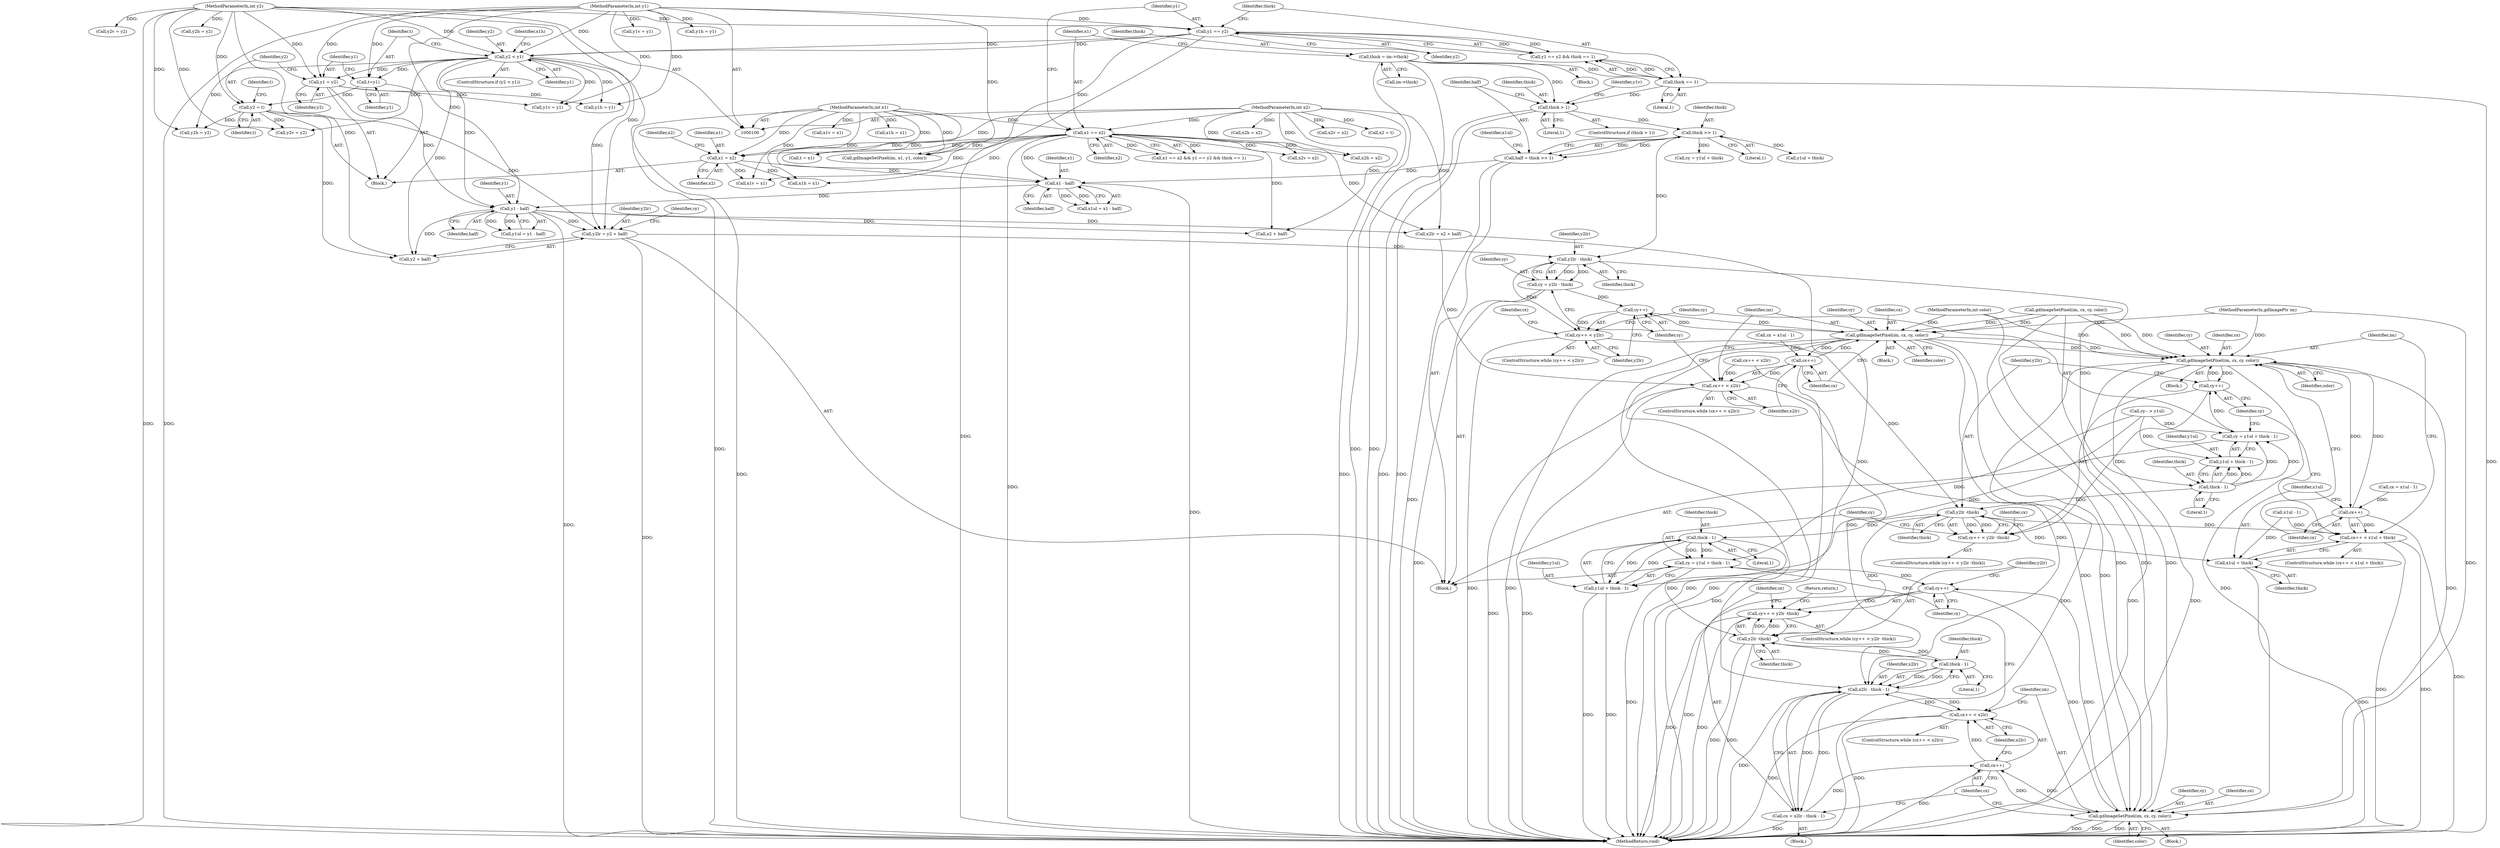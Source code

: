 digraph "0_php-src_c395c6e5d7e8df37a21265ff76e48fe75ceb5ae6?w=1_5@integer" {
"1000245" [label="(Call,y2lr = y2 + half)"];
"1000105" [label="(MethodParameterIn,int y2)"];
"1000177" [label="(Call,y2 = t)"];
"1000171" [label="(Call,t=y1)"];
"1000167" [label="(Call,y2 < y1)"];
"1000153" [label="(Call,y1 == y2)"];
"1000103" [label="(MethodParameterIn,int y1)"];
"1000237" [label="(Call,y1 - half)"];
"1000174" [label="(Call,y1 = y2)"];
"1000232" [label="(Call,x1 - half)"];
"1000102" [label="(MethodParameterIn,int x1)"];
"1000183" [label="(Call,x1 = x2)"];
"1000149" [label="(Call,x1 == x2)"];
"1000104" [label="(MethodParameterIn,int x2)"];
"1000225" [label="(Call,half = thick >> 1)"];
"1000227" [label="(Call,thick >> 1)"];
"1000214" [label="(Call,thick > 1)"];
"1000141" [label="(Call,thick = im->thick)"];
"1000156" [label="(Call,thick == 1)"];
"1000279" [label="(Call,y2lr - thick)"];
"1000277" [label="(Call,cy = y2lr - thick)"];
"1000284" [label="(Call,cy++)"];
"1000283" [label="(Call,cy++ < y2lr)"];
"1000315" [label="(Call,y2lr -thick)"];
"1000312" [label="(Call,cy++ < y2lr -thick)"];
"1000325" [label="(Call,cx++ < x1ul + thick)"];
"1000328" [label="(Call,x1ul + thick)"];
"1000341" [label="(Call,thick - 1)"];
"1000337" [label="(Call,cy = y1ul + thick - 1)"];
"1000346" [label="(Call,cy++)"];
"1000345" [label="(Call,cy++ < y2lr -thick)"];
"1000365" [label="(Call,gdImageSetPixel(im, cx, cy, color))"];
"1000361" [label="(Call,cx++)"];
"1000360" [label="(Call,cx++ < x2lr)"];
"1000354" [label="(Call,x2lr - thick - 1)"];
"1000352" [label="(Call,cx = x2lr - thick - 1)"];
"1000339" [label="(Call,y1ul + thick - 1)"];
"1000348" [label="(Call,y2lr -thick)"];
"1000356" [label="(Call,thick - 1)"];
"1000299" [label="(Call,gdImageSetPixel(im, cx, cy, color))"];
"1000295" [label="(Call,cx++)"];
"1000294" [label="(Call,cx++ < x2lr)"];
"1000332" [label="(Call,gdImageSetPixel(im, cx, cy, color))"];
"1000313" [label="(Call,cy++)"];
"1000326" [label="(Call,cx++)"];
"1000308" [label="(Call,thick - 1)"];
"1000304" [label="(Call,cy = y1ul + thick - 1)"];
"1000306" [label="(Call,y1ul + thick - 1)"];
"1000204" [label="(Call,x2v = x2)"];
"1000335" [label="(Identifier,cy)"];
"1000170" [label="(Block,)"];
"1000296" [label="(Identifier,cx)"];
"1000217" [label="(Block,)"];
"1000149" [label="(Call,x1 == x2)"];
"1000284" [label="(Call,cy++)"];
"1000343" [label="(Literal,1)"];
"1000153" [label="(Call,y1 == y2)"];
"1000180" [label="(Call,t = x1)"];
"1000297" [label="(Identifier,x2lr)"];
"1000198" [label="(Call,y1v = y1)"];
"1000176" [label="(Identifier,y2)"];
"1000316" [label="(Identifier,y2lr)"];
"1000337" [label="(Call,cy = y1ul + thick - 1)"];
"1000304" [label="(Call,cy = y1ul + thick - 1)"];
"1000150" [label="(Identifier,x1)"];
"1000228" [label="(Identifier,thick)"];
"1000362" [label="(Identifier,cx)"];
"1000347" [label="(Identifier,cy)"];
"1000154" [label="(Identifier,y1)"];
"1000181" [label="(Identifier,t)"];
"1000190" [label="(Identifier,x1h)"];
"1000350" [label="(Identifier,thick)"];
"1000151" [label="(Identifier,x2)"];
"1000319" [label="(Call,cx = x1ul - 1)"];
"1000340" [label="(Identifier,y1ul)"];
"1000299" [label="(Call,gdImageSetPixel(im, cx, cy, color))"];
"1000256" [label="(Call,cy-- > y1ul)"];
"1000237" [label="(Call,y1 - half)"];
"1000278" [label="(Identifier,cy)"];
"1000121" [label="(Call,y1v = y1)"];
"1000313" [label="(Call,cy++)"];
"1000369" [label="(Identifier,color)"];
"1000285" [label="(Identifier,cy)"];
"1000133" [label="(Call,y2h = y2)"];
"1000102" [label="(MethodParameterIn,int x1)"];
"1000213" [label="(ControlStructure,if (thick > 1))"];
"1000137" [label="(Call,y2v = y2)"];
"1000358" [label="(Literal,1)"];
"1000238" [label="(Identifier,y1)"];
"1000227" [label="(Call,thick >> 1)"];
"1000311" [label="(ControlStructure,while (cy++ < y2lr -thick))"];
"1000239" [label="(Identifier,half)"];
"1000356" [label="(Call,thick - 1)"];
"1000183" [label="(Call,x1 = x2)"];
"1000141" [label="(Call,thick = im->thick)"];
"1000251" [label="(Identifier,cy)"];
"1000315" [label="(Call,y2lr -thick)"];
"1000328" [label="(Call,x1ul + thick)"];
"1000367" [label="(Identifier,cx)"];
"1000354" [label="(Call,x2lr - thick - 1)"];
"1000216" [label="(Literal,1)"];
"1000289" [label="(Identifier,cx)"];
"1000336" [label="(Identifier,color)"];
"1000156" [label="(Call,thick == 1)"];
"1000177" [label="(Call,y2 = t)"];
"1000314" [label="(Identifier,cy)"];
"1000306" [label="(Call,y1ul + thick - 1)"];
"1000365" [label="(Call,gdImageSetPixel(im, cx, cy, color))"];
"1000293" [label="(ControlStructure,while (cx++ < x2lr))"];
"1000334" [label="(Identifier,cx)"];
"1000267" [label="(Call,cx++ < x2lr)"];
"1000346" [label="(Call,cy++)"];
"1000207" [label="(Call,y2h = y2)"];
"1000277" [label="(Call,cy = y2lr - thick)"];
"1000167" [label="(Call,y2 < y1)"];
"1000345" [label="(Call,cy++ < y2lr -thick)"];
"1000333" [label="(Identifier,im)"];
"1000295" [label="(Call,cx++)"];
"1000192" [label="(Call,x1v = x1)"];
"1000226" [label="(Identifier,half)"];
"1000185" [label="(Identifier,x2)"];
"1000325" [label="(Call,cx++ < x1ul + thick)"];
"1000242" [label="(Call,x2 + half)"];
"1000320" [label="(Identifier,cx)"];
"1000283" [label="(Call,cy++ < y2lr)"];
"1000332" [label="(Call,gdImageSetPixel(im, cx, cy, color))"];
"1000338" [label="(Identifier,cy)"];
"1000352" [label="(Call,cx = x2lr - thick - 1)"];
"1000329" [label="(Identifier,x1ul)"];
"1000331" [label="(Block,)"];
"1000171" [label="(Call,t=y1)"];
"1000230" [label="(Call,x1ul = x1 - half)"];
"1000215" [label="(Identifier,thick)"];
"1000101" [label="(MethodParameterIn,gdImagePtr im)"];
"1000305" [label="(Identifier,cy)"];
"1000175" [label="(Identifier,y1)"];
"1000247" [label="(Call,y2 + half)"];
"1000166" [label="(ControlStructure,if (y2 < y1))"];
"1000364" [label="(Block,)"];
"1000327" [label="(Identifier,cx)"];
"1000246" [label="(Identifier,y2lr)"];
"1000174" [label="(Call,y1 = y2)"];
"1000225" [label="(Call,half = thick >> 1)"];
"1000125" [label="(Call,x2h = x2)"];
"1000160" [label="(Call,gdImageSetPixel(im, x1, y1, color))"];
"1000302" [label="(Identifier,cy)"];
"1000195" [label="(Call,y1h = y1)"];
"1000234" [label="(Identifier,half)"];
"1000342" [label="(Identifier,thick)"];
"1000361" [label="(Call,cx++)"];
"1000303" [label="(Identifier,color)"];
"1000339" [label="(Call,y1ul + thick - 1)"];
"1000351" [label="(Block,)"];
"1000279" [label="(Call,y2lr - thick)"];
"1000179" [label="(Identifier,t)"];
"1000250" [label="(Call,cy = y1ul + thick)"];
"1000310" [label="(Literal,1)"];
"1000355" [label="(Identifier,x2lr)"];
"1000189" [label="(Call,x1h = x1)"];
"1000214" [label="(Call,thick > 1)"];
"1000280" [label="(Identifier,y2lr)"];
"1000312" [label="(Call,cy++ < y2lr -thick)"];
"1000240" [label="(Call,x2lr = x2 + half)"];
"1000330" [label="(Identifier,thick)"];
"1000129" [label="(Call,x2v = x2)"];
"1000281" [label="(Identifier,thick)"];
"1000109" [label="(Call,x1h = x1)"];
"1000187" [label="(Identifier,x2)"];
"1000148" [label="(Call,x1 == x2 && y1 == y2 && thick == 1)"];
"1000184" [label="(Identifier,x1)"];
"1000113" [label="(Call,x1v = x1)"];
"1000231" [label="(Identifier,x1ul)"];
"1000309" [label="(Identifier,thick)"];
"1000117" [label="(Call,y1h = y1)"];
"1000142" [label="(Identifier,thick)"];
"1000288" [label="(Call,cx = x1ul - 1)"];
"1000169" [label="(Identifier,y1)"];
"1000374" [label="(Identifier,y1v)"];
"1000368" [label="(Identifier,cy)"];
"1000233" [label="(Identifier,x1)"];
"1000341" [label="(Call,thick - 1)"];
"1000301" [label="(Identifier,cx)"];
"1000307" [label="(Identifier,y1ul)"];
"1000143" [label="(Call,im->thick)"];
"1000360" [label="(Call,cx++ < x2lr)"];
"1000321" [label="(Call,x1ul - 1)"];
"1000282" [label="(ControlStructure,while (cy++ < y2lr))"];
"1000294" [label="(Call,cx++ < x2lr)"];
"1000349" [label="(Identifier,y2lr)"];
"1000235" [label="(Call,y1ul = y1 - half)"];
"1000186" [label="(Call,x2 = t)"];
"1000105" [label="(MethodParameterIn,int y2)"];
"1000107" [label="(Block,)"];
"1000232" [label="(Call,x1 - half)"];
"1000359" [label="(ControlStructure,while (cx++ < x2lr))"];
"1000348" [label="(Call,y2lr -thick)"];
"1000210" [label="(Call,y2v = y2)"];
"1000104" [label="(MethodParameterIn,int x2)"];
"1000229" [label="(Literal,1)"];
"1000155" [label="(Identifier,y2)"];
"1000286" [label="(Identifier,y2lr)"];
"1000366" [label="(Identifier,im)"];
"1000357" [label="(Identifier,thick)"];
"1000201" [label="(Call,x2h = x2)"];
"1000173" [label="(Identifier,y1)"];
"1000245" [label="(Call,y2lr = y2 + half)"];
"1000157" [label="(Identifier,thick)"];
"1000353" [label="(Identifier,cx)"];
"1000272" [label="(Call,gdImageSetPixel(im, cx, cy, color))"];
"1000300" [label="(Identifier,im)"];
"1000158" [label="(Literal,1)"];
"1000298" [label="(Block,)"];
"1000152" [label="(Call,y1 == y2 && thick == 1)"];
"1000317" [label="(Identifier,thick)"];
"1000106" [label="(MethodParameterIn,int color)"];
"1000370" [label="(Return,return;)"];
"1000363" [label="(Identifier,x2lr)"];
"1000103" [label="(MethodParameterIn,int y1)"];
"1000308" [label="(Call,thick - 1)"];
"1000344" [label="(ControlStructure,while (cy++ < y2lr -thick))"];
"1000178" [label="(Identifier,y2)"];
"1000411" [label="(MethodReturn,void)"];
"1000252" [label="(Call,y1ul + thick)"];
"1000324" [label="(ControlStructure,while (cx++ < x1ul + thick))"];
"1000168" [label="(Identifier,y2)"];
"1000172" [label="(Identifier,t)"];
"1000326" [label="(Call,cx++)"];
"1000245" -> "1000217"  [label="AST: "];
"1000245" -> "1000247"  [label="CFG: "];
"1000246" -> "1000245"  [label="AST: "];
"1000247" -> "1000245"  [label="AST: "];
"1000251" -> "1000245"  [label="CFG: "];
"1000245" -> "1000411"  [label="DDG: "];
"1000105" -> "1000245"  [label="DDG: "];
"1000177" -> "1000245"  [label="DDG: "];
"1000167" -> "1000245"  [label="DDG: "];
"1000237" -> "1000245"  [label="DDG: "];
"1000245" -> "1000279"  [label="DDG: "];
"1000105" -> "1000100"  [label="AST: "];
"1000105" -> "1000411"  [label="DDG: "];
"1000105" -> "1000133"  [label="DDG: "];
"1000105" -> "1000137"  [label="DDG: "];
"1000105" -> "1000153"  [label="DDG: "];
"1000105" -> "1000167"  [label="DDG: "];
"1000105" -> "1000174"  [label="DDG: "];
"1000105" -> "1000177"  [label="DDG: "];
"1000105" -> "1000207"  [label="DDG: "];
"1000105" -> "1000210"  [label="DDG: "];
"1000105" -> "1000247"  [label="DDG: "];
"1000177" -> "1000170"  [label="AST: "];
"1000177" -> "1000179"  [label="CFG: "];
"1000178" -> "1000177"  [label="AST: "];
"1000179" -> "1000177"  [label="AST: "];
"1000181" -> "1000177"  [label="CFG: "];
"1000171" -> "1000177"  [label="DDG: "];
"1000177" -> "1000207"  [label="DDG: "];
"1000177" -> "1000210"  [label="DDG: "];
"1000177" -> "1000247"  [label="DDG: "];
"1000171" -> "1000170"  [label="AST: "];
"1000171" -> "1000173"  [label="CFG: "];
"1000172" -> "1000171"  [label="AST: "];
"1000173" -> "1000171"  [label="AST: "];
"1000175" -> "1000171"  [label="CFG: "];
"1000167" -> "1000171"  [label="DDG: "];
"1000103" -> "1000171"  [label="DDG: "];
"1000167" -> "1000166"  [label="AST: "];
"1000167" -> "1000169"  [label="CFG: "];
"1000168" -> "1000167"  [label="AST: "];
"1000169" -> "1000167"  [label="AST: "];
"1000172" -> "1000167"  [label="CFG: "];
"1000190" -> "1000167"  [label="CFG: "];
"1000167" -> "1000411"  [label="DDG: "];
"1000153" -> "1000167"  [label="DDG: "];
"1000153" -> "1000167"  [label="DDG: "];
"1000103" -> "1000167"  [label="DDG: "];
"1000167" -> "1000174"  [label="DDG: "];
"1000167" -> "1000195"  [label="DDG: "];
"1000167" -> "1000198"  [label="DDG: "];
"1000167" -> "1000207"  [label="DDG: "];
"1000167" -> "1000210"  [label="DDG: "];
"1000167" -> "1000237"  [label="DDG: "];
"1000167" -> "1000247"  [label="DDG: "];
"1000153" -> "1000152"  [label="AST: "];
"1000153" -> "1000155"  [label="CFG: "];
"1000154" -> "1000153"  [label="AST: "];
"1000155" -> "1000153"  [label="AST: "];
"1000157" -> "1000153"  [label="CFG: "];
"1000152" -> "1000153"  [label="CFG: "];
"1000153" -> "1000411"  [label="DDG: "];
"1000153" -> "1000152"  [label="DDG: "];
"1000153" -> "1000152"  [label="DDG: "];
"1000103" -> "1000153"  [label="DDG: "];
"1000153" -> "1000160"  [label="DDG: "];
"1000103" -> "1000100"  [label="AST: "];
"1000103" -> "1000411"  [label="DDG: "];
"1000103" -> "1000117"  [label="DDG: "];
"1000103" -> "1000121"  [label="DDG: "];
"1000103" -> "1000160"  [label="DDG: "];
"1000103" -> "1000174"  [label="DDG: "];
"1000103" -> "1000195"  [label="DDG: "];
"1000103" -> "1000198"  [label="DDG: "];
"1000103" -> "1000237"  [label="DDG: "];
"1000237" -> "1000235"  [label="AST: "];
"1000237" -> "1000239"  [label="CFG: "];
"1000238" -> "1000237"  [label="AST: "];
"1000239" -> "1000237"  [label="AST: "];
"1000235" -> "1000237"  [label="CFG: "];
"1000237" -> "1000411"  [label="DDG: "];
"1000237" -> "1000235"  [label="DDG: "];
"1000237" -> "1000235"  [label="DDG: "];
"1000174" -> "1000237"  [label="DDG: "];
"1000232" -> "1000237"  [label="DDG: "];
"1000237" -> "1000240"  [label="DDG: "];
"1000237" -> "1000242"  [label="DDG: "];
"1000237" -> "1000247"  [label="DDG: "];
"1000174" -> "1000170"  [label="AST: "];
"1000174" -> "1000176"  [label="CFG: "];
"1000175" -> "1000174"  [label="AST: "];
"1000176" -> "1000174"  [label="AST: "];
"1000178" -> "1000174"  [label="CFG: "];
"1000174" -> "1000195"  [label="DDG: "];
"1000174" -> "1000198"  [label="DDG: "];
"1000232" -> "1000230"  [label="AST: "];
"1000232" -> "1000234"  [label="CFG: "];
"1000233" -> "1000232"  [label="AST: "];
"1000234" -> "1000232"  [label="AST: "];
"1000230" -> "1000232"  [label="CFG: "];
"1000232" -> "1000411"  [label="DDG: "];
"1000232" -> "1000230"  [label="DDG: "];
"1000232" -> "1000230"  [label="DDG: "];
"1000102" -> "1000232"  [label="DDG: "];
"1000183" -> "1000232"  [label="DDG: "];
"1000149" -> "1000232"  [label="DDG: "];
"1000225" -> "1000232"  [label="DDG: "];
"1000102" -> "1000100"  [label="AST: "];
"1000102" -> "1000411"  [label="DDG: "];
"1000102" -> "1000109"  [label="DDG: "];
"1000102" -> "1000113"  [label="DDG: "];
"1000102" -> "1000149"  [label="DDG: "];
"1000102" -> "1000160"  [label="DDG: "];
"1000102" -> "1000180"  [label="DDG: "];
"1000102" -> "1000183"  [label="DDG: "];
"1000102" -> "1000189"  [label="DDG: "];
"1000102" -> "1000192"  [label="DDG: "];
"1000183" -> "1000170"  [label="AST: "];
"1000183" -> "1000185"  [label="CFG: "];
"1000184" -> "1000183"  [label="AST: "];
"1000185" -> "1000183"  [label="AST: "];
"1000187" -> "1000183"  [label="CFG: "];
"1000149" -> "1000183"  [label="DDG: "];
"1000104" -> "1000183"  [label="DDG: "];
"1000183" -> "1000189"  [label="DDG: "];
"1000183" -> "1000192"  [label="DDG: "];
"1000149" -> "1000148"  [label="AST: "];
"1000149" -> "1000151"  [label="CFG: "];
"1000150" -> "1000149"  [label="AST: "];
"1000151" -> "1000149"  [label="AST: "];
"1000154" -> "1000149"  [label="CFG: "];
"1000148" -> "1000149"  [label="CFG: "];
"1000149" -> "1000411"  [label="DDG: "];
"1000149" -> "1000148"  [label="DDG: "];
"1000149" -> "1000148"  [label="DDG: "];
"1000104" -> "1000149"  [label="DDG: "];
"1000149" -> "1000160"  [label="DDG: "];
"1000149" -> "1000180"  [label="DDG: "];
"1000149" -> "1000189"  [label="DDG: "];
"1000149" -> "1000192"  [label="DDG: "];
"1000149" -> "1000201"  [label="DDG: "];
"1000149" -> "1000204"  [label="DDG: "];
"1000149" -> "1000240"  [label="DDG: "];
"1000149" -> "1000242"  [label="DDG: "];
"1000104" -> "1000100"  [label="AST: "];
"1000104" -> "1000411"  [label="DDG: "];
"1000104" -> "1000125"  [label="DDG: "];
"1000104" -> "1000129"  [label="DDG: "];
"1000104" -> "1000186"  [label="DDG: "];
"1000104" -> "1000201"  [label="DDG: "];
"1000104" -> "1000204"  [label="DDG: "];
"1000104" -> "1000240"  [label="DDG: "];
"1000104" -> "1000242"  [label="DDG: "];
"1000225" -> "1000217"  [label="AST: "];
"1000225" -> "1000227"  [label="CFG: "];
"1000226" -> "1000225"  [label="AST: "];
"1000227" -> "1000225"  [label="AST: "];
"1000231" -> "1000225"  [label="CFG: "];
"1000225" -> "1000411"  [label="DDG: "];
"1000227" -> "1000225"  [label="DDG: "];
"1000227" -> "1000225"  [label="DDG: "];
"1000227" -> "1000229"  [label="CFG: "];
"1000228" -> "1000227"  [label="AST: "];
"1000229" -> "1000227"  [label="AST: "];
"1000214" -> "1000227"  [label="DDG: "];
"1000227" -> "1000250"  [label="DDG: "];
"1000227" -> "1000252"  [label="DDG: "];
"1000227" -> "1000279"  [label="DDG: "];
"1000214" -> "1000213"  [label="AST: "];
"1000214" -> "1000216"  [label="CFG: "];
"1000215" -> "1000214"  [label="AST: "];
"1000216" -> "1000214"  [label="AST: "];
"1000226" -> "1000214"  [label="CFG: "];
"1000374" -> "1000214"  [label="CFG: "];
"1000214" -> "1000411"  [label="DDG: "];
"1000214" -> "1000411"  [label="DDG: "];
"1000141" -> "1000214"  [label="DDG: "];
"1000156" -> "1000214"  [label="DDG: "];
"1000141" -> "1000107"  [label="AST: "];
"1000141" -> "1000143"  [label="CFG: "];
"1000142" -> "1000141"  [label="AST: "];
"1000143" -> "1000141"  [label="AST: "];
"1000150" -> "1000141"  [label="CFG: "];
"1000141" -> "1000411"  [label="DDG: "];
"1000141" -> "1000411"  [label="DDG: "];
"1000141" -> "1000156"  [label="DDG: "];
"1000156" -> "1000152"  [label="AST: "];
"1000156" -> "1000158"  [label="CFG: "];
"1000157" -> "1000156"  [label="AST: "];
"1000158" -> "1000156"  [label="AST: "];
"1000152" -> "1000156"  [label="CFG: "];
"1000156" -> "1000411"  [label="DDG: "];
"1000156" -> "1000152"  [label="DDG: "];
"1000156" -> "1000152"  [label="DDG: "];
"1000279" -> "1000277"  [label="AST: "];
"1000279" -> "1000281"  [label="CFG: "];
"1000280" -> "1000279"  [label="AST: "];
"1000281" -> "1000279"  [label="AST: "];
"1000277" -> "1000279"  [label="CFG: "];
"1000279" -> "1000277"  [label="DDG: "];
"1000279" -> "1000277"  [label="DDG: "];
"1000279" -> "1000283"  [label="DDG: "];
"1000279" -> "1000308"  [label="DDG: "];
"1000277" -> "1000217"  [label="AST: "];
"1000278" -> "1000277"  [label="AST: "];
"1000285" -> "1000277"  [label="CFG: "];
"1000277" -> "1000411"  [label="DDG: "];
"1000277" -> "1000284"  [label="DDG: "];
"1000284" -> "1000283"  [label="AST: "];
"1000284" -> "1000285"  [label="CFG: "];
"1000285" -> "1000284"  [label="AST: "];
"1000286" -> "1000284"  [label="CFG: "];
"1000284" -> "1000283"  [label="DDG: "];
"1000299" -> "1000284"  [label="DDG: "];
"1000284" -> "1000299"  [label="DDG: "];
"1000283" -> "1000282"  [label="AST: "];
"1000283" -> "1000286"  [label="CFG: "];
"1000286" -> "1000283"  [label="AST: "];
"1000289" -> "1000283"  [label="CFG: "];
"1000305" -> "1000283"  [label="CFG: "];
"1000283" -> "1000411"  [label="DDG: "];
"1000283" -> "1000315"  [label="DDG: "];
"1000315" -> "1000312"  [label="AST: "];
"1000315" -> "1000317"  [label="CFG: "];
"1000316" -> "1000315"  [label="AST: "];
"1000317" -> "1000315"  [label="AST: "];
"1000312" -> "1000315"  [label="CFG: "];
"1000315" -> "1000312"  [label="DDG: "];
"1000315" -> "1000312"  [label="DDG: "];
"1000308" -> "1000315"  [label="DDG: "];
"1000315" -> "1000325"  [label="DDG: "];
"1000315" -> "1000328"  [label="DDG: "];
"1000315" -> "1000341"  [label="DDG: "];
"1000315" -> "1000348"  [label="DDG: "];
"1000312" -> "1000311"  [label="AST: "];
"1000313" -> "1000312"  [label="AST: "];
"1000320" -> "1000312"  [label="CFG: "];
"1000338" -> "1000312"  [label="CFG: "];
"1000313" -> "1000312"  [label="DDG: "];
"1000325" -> "1000324"  [label="AST: "];
"1000325" -> "1000328"  [label="CFG: "];
"1000326" -> "1000325"  [label="AST: "];
"1000328" -> "1000325"  [label="AST: "];
"1000314" -> "1000325"  [label="CFG: "];
"1000333" -> "1000325"  [label="CFG: "];
"1000325" -> "1000411"  [label="DDG: "];
"1000325" -> "1000411"  [label="DDG: "];
"1000326" -> "1000325"  [label="DDG: "];
"1000321" -> "1000325"  [label="DDG: "];
"1000328" -> "1000330"  [label="CFG: "];
"1000329" -> "1000328"  [label="AST: "];
"1000330" -> "1000328"  [label="AST: "];
"1000328" -> "1000411"  [label="DDG: "];
"1000321" -> "1000328"  [label="DDG: "];
"1000341" -> "1000339"  [label="AST: "];
"1000341" -> "1000343"  [label="CFG: "];
"1000342" -> "1000341"  [label="AST: "];
"1000343" -> "1000341"  [label="AST: "];
"1000339" -> "1000341"  [label="CFG: "];
"1000341" -> "1000337"  [label="DDG: "];
"1000341" -> "1000337"  [label="DDG: "];
"1000341" -> "1000339"  [label="DDG: "];
"1000341" -> "1000339"  [label="DDG: "];
"1000341" -> "1000348"  [label="DDG: "];
"1000337" -> "1000217"  [label="AST: "];
"1000337" -> "1000339"  [label="CFG: "];
"1000338" -> "1000337"  [label="AST: "];
"1000339" -> "1000337"  [label="AST: "];
"1000347" -> "1000337"  [label="CFG: "];
"1000337" -> "1000411"  [label="DDG: "];
"1000256" -> "1000337"  [label="DDG: "];
"1000337" -> "1000346"  [label="DDG: "];
"1000346" -> "1000345"  [label="AST: "];
"1000346" -> "1000347"  [label="CFG: "];
"1000347" -> "1000346"  [label="AST: "];
"1000349" -> "1000346"  [label="CFG: "];
"1000346" -> "1000411"  [label="DDG: "];
"1000346" -> "1000345"  [label="DDG: "];
"1000365" -> "1000346"  [label="DDG: "];
"1000346" -> "1000365"  [label="DDG: "];
"1000345" -> "1000344"  [label="AST: "];
"1000345" -> "1000348"  [label="CFG: "];
"1000348" -> "1000345"  [label="AST: "];
"1000353" -> "1000345"  [label="CFG: "];
"1000370" -> "1000345"  [label="CFG: "];
"1000345" -> "1000411"  [label="DDG: "];
"1000345" -> "1000411"  [label="DDG: "];
"1000348" -> "1000345"  [label="DDG: "];
"1000348" -> "1000345"  [label="DDG: "];
"1000365" -> "1000364"  [label="AST: "];
"1000365" -> "1000369"  [label="CFG: "];
"1000366" -> "1000365"  [label="AST: "];
"1000367" -> "1000365"  [label="AST: "];
"1000368" -> "1000365"  [label="AST: "];
"1000369" -> "1000365"  [label="AST: "];
"1000362" -> "1000365"  [label="CFG: "];
"1000365" -> "1000411"  [label="DDG: "];
"1000365" -> "1000411"  [label="DDG: "];
"1000365" -> "1000411"  [label="DDG: "];
"1000365" -> "1000361"  [label="DDG: "];
"1000332" -> "1000365"  [label="DDG: "];
"1000332" -> "1000365"  [label="DDG: "];
"1000272" -> "1000365"  [label="DDG: "];
"1000272" -> "1000365"  [label="DDG: "];
"1000299" -> "1000365"  [label="DDG: "];
"1000299" -> "1000365"  [label="DDG: "];
"1000101" -> "1000365"  [label="DDG: "];
"1000361" -> "1000365"  [label="DDG: "];
"1000106" -> "1000365"  [label="DDG: "];
"1000361" -> "1000360"  [label="AST: "];
"1000361" -> "1000362"  [label="CFG: "];
"1000362" -> "1000361"  [label="AST: "];
"1000363" -> "1000361"  [label="CFG: "];
"1000361" -> "1000411"  [label="DDG: "];
"1000361" -> "1000360"  [label="DDG: "];
"1000352" -> "1000361"  [label="DDG: "];
"1000360" -> "1000359"  [label="AST: "];
"1000360" -> "1000363"  [label="CFG: "];
"1000363" -> "1000360"  [label="AST: "];
"1000347" -> "1000360"  [label="CFG: "];
"1000366" -> "1000360"  [label="CFG: "];
"1000360" -> "1000411"  [label="DDG: "];
"1000360" -> "1000411"  [label="DDG: "];
"1000360" -> "1000354"  [label="DDG: "];
"1000354" -> "1000360"  [label="DDG: "];
"1000354" -> "1000352"  [label="AST: "];
"1000354" -> "1000356"  [label="CFG: "];
"1000355" -> "1000354"  [label="AST: "];
"1000356" -> "1000354"  [label="AST: "];
"1000352" -> "1000354"  [label="CFG: "];
"1000354" -> "1000411"  [label="DDG: "];
"1000354" -> "1000352"  [label="DDG: "];
"1000354" -> "1000352"  [label="DDG: "];
"1000294" -> "1000354"  [label="DDG: "];
"1000267" -> "1000354"  [label="DDG: "];
"1000240" -> "1000354"  [label="DDG: "];
"1000356" -> "1000354"  [label="DDG: "];
"1000356" -> "1000354"  [label="DDG: "];
"1000352" -> "1000351"  [label="AST: "];
"1000353" -> "1000352"  [label="AST: "];
"1000362" -> "1000352"  [label="CFG: "];
"1000352" -> "1000411"  [label="DDG: "];
"1000340" -> "1000339"  [label="AST: "];
"1000339" -> "1000411"  [label="DDG: "];
"1000339" -> "1000411"  [label="DDG: "];
"1000256" -> "1000339"  [label="DDG: "];
"1000348" -> "1000350"  [label="CFG: "];
"1000349" -> "1000348"  [label="AST: "];
"1000350" -> "1000348"  [label="AST: "];
"1000348" -> "1000411"  [label="DDG: "];
"1000348" -> "1000411"  [label="DDG: "];
"1000356" -> "1000348"  [label="DDG: "];
"1000348" -> "1000356"  [label="DDG: "];
"1000356" -> "1000358"  [label="CFG: "];
"1000357" -> "1000356"  [label="AST: "];
"1000358" -> "1000356"  [label="AST: "];
"1000299" -> "1000298"  [label="AST: "];
"1000299" -> "1000303"  [label="CFG: "];
"1000300" -> "1000299"  [label="AST: "];
"1000301" -> "1000299"  [label="AST: "];
"1000302" -> "1000299"  [label="AST: "];
"1000303" -> "1000299"  [label="AST: "];
"1000296" -> "1000299"  [label="CFG: "];
"1000299" -> "1000411"  [label="DDG: "];
"1000299" -> "1000411"  [label="DDG: "];
"1000299" -> "1000411"  [label="DDG: "];
"1000299" -> "1000295"  [label="DDG: "];
"1000272" -> "1000299"  [label="DDG: "];
"1000272" -> "1000299"  [label="DDG: "];
"1000101" -> "1000299"  [label="DDG: "];
"1000295" -> "1000299"  [label="DDG: "];
"1000106" -> "1000299"  [label="DDG: "];
"1000299" -> "1000332"  [label="DDG: "];
"1000299" -> "1000332"  [label="DDG: "];
"1000295" -> "1000294"  [label="AST: "];
"1000295" -> "1000296"  [label="CFG: "];
"1000296" -> "1000295"  [label="AST: "];
"1000297" -> "1000295"  [label="CFG: "];
"1000295" -> "1000411"  [label="DDG: "];
"1000295" -> "1000294"  [label="DDG: "];
"1000288" -> "1000295"  [label="DDG: "];
"1000294" -> "1000293"  [label="AST: "];
"1000294" -> "1000297"  [label="CFG: "];
"1000297" -> "1000294"  [label="AST: "];
"1000285" -> "1000294"  [label="CFG: "];
"1000300" -> "1000294"  [label="CFG: "];
"1000294" -> "1000411"  [label="DDG: "];
"1000294" -> "1000411"  [label="DDG: "];
"1000267" -> "1000294"  [label="DDG: "];
"1000240" -> "1000294"  [label="DDG: "];
"1000332" -> "1000331"  [label="AST: "];
"1000332" -> "1000336"  [label="CFG: "];
"1000333" -> "1000332"  [label="AST: "];
"1000334" -> "1000332"  [label="AST: "];
"1000335" -> "1000332"  [label="AST: "];
"1000336" -> "1000332"  [label="AST: "];
"1000327" -> "1000332"  [label="CFG: "];
"1000332" -> "1000411"  [label="DDG: "];
"1000332" -> "1000411"  [label="DDG: "];
"1000332" -> "1000411"  [label="DDG: "];
"1000332" -> "1000313"  [label="DDG: "];
"1000332" -> "1000326"  [label="DDG: "];
"1000272" -> "1000332"  [label="DDG: "];
"1000272" -> "1000332"  [label="DDG: "];
"1000101" -> "1000332"  [label="DDG: "];
"1000326" -> "1000332"  [label="DDG: "];
"1000313" -> "1000332"  [label="DDG: "];
"1000106" -> "1000332"  [label="DDG: "];
"1000313" -> "1000314"  [label="CFG: "];
"1000314" -> "1000313"  [label="AST: "];
"1000316" -> "1000313"  [label="CFG: "];
"1000304" -> "1000313"  [label="DDG: "];
"1000326" -> "1000327"  [label="CFG: "];
"1000327" -> "1000326"  [label="AST: "];
"1000329" -> "1000326"  [label="CFG: "];
"1000326" -> "1000411"  [label="DDG: "];
"1000319" -> "1000326"  [label="DDG: "];
"1000308" -> "1000306"  [label="AST: "];
"1000308" -> "1000310"  [label="CFG: "];
"1000309" -> "1000308"  [label="AST: "];
"1000310" -> "1000308"  [label="AST: "];
"1000306" -> "1000308"  [label="CFG: "];
"1000308" -> "1000304"  [label="DDG: "];
"1000308" -> "1000304"  [label="DDG: "];
"1000308" -> "1000306"  [label="DDG: "];
"1000308" -> "1000306"  [label="DDG: "];
"1000304" -> "1000217"  [label="AST: "];
"1000304" -> "1000306"  [label="CFG: "];
"1000305" -> "1000304"  [label="AST: "];
"1000306" -> "1000304"  [label="AST: "];
"1000314" -> "1000304"  [label="CFG: "];
"1000256" -> "1000304"  [label="DDG: "];
"1000307" -> "1000306"  [label="AST: "];
"1000256" -> "1000306"  [label="DDG: "];
}
